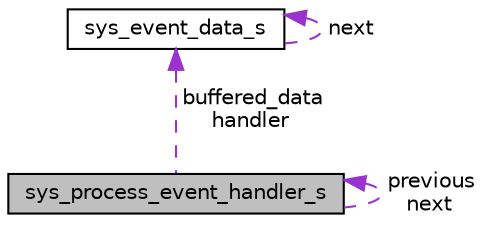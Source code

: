 digraph "sys_process_event_handler_s"
{
  edge [fontname="Helvetica",fontsize="10",labelfontname="Helvetica",labelfontsize="10"];
  node [fontname="Helvetica",fontsize="10",shape=record];
  Node1 [label="sys_process_event_handler_s",height=0.2,width=0.4,color="black", fillcolor="grey75", style="filled", fontcolor="black"];
  Node2 -> Node1 [dir="back",color="darkorchid3",fontsize="10",style="dashed",label=" buffered_data\nhandler" ];
  Node2 [label="sys_event_data_s",height=0.2,width=0.4,color="black", fillcolor="white", style="filled",URL="$d9/d85/structsys__event__data__s.html",tooltip="It is a single linked list element and contains data of an occurred event. "];
  Node2 -> Node2 [dir="back",color="darkorchid3",fontsize="10",style="dashed",label=" next" ];
  Node1 -> Node1 [dir="back",color="darkorchid3",fontsize="10",style="dashed",label=" previous\nnext" ];
}
